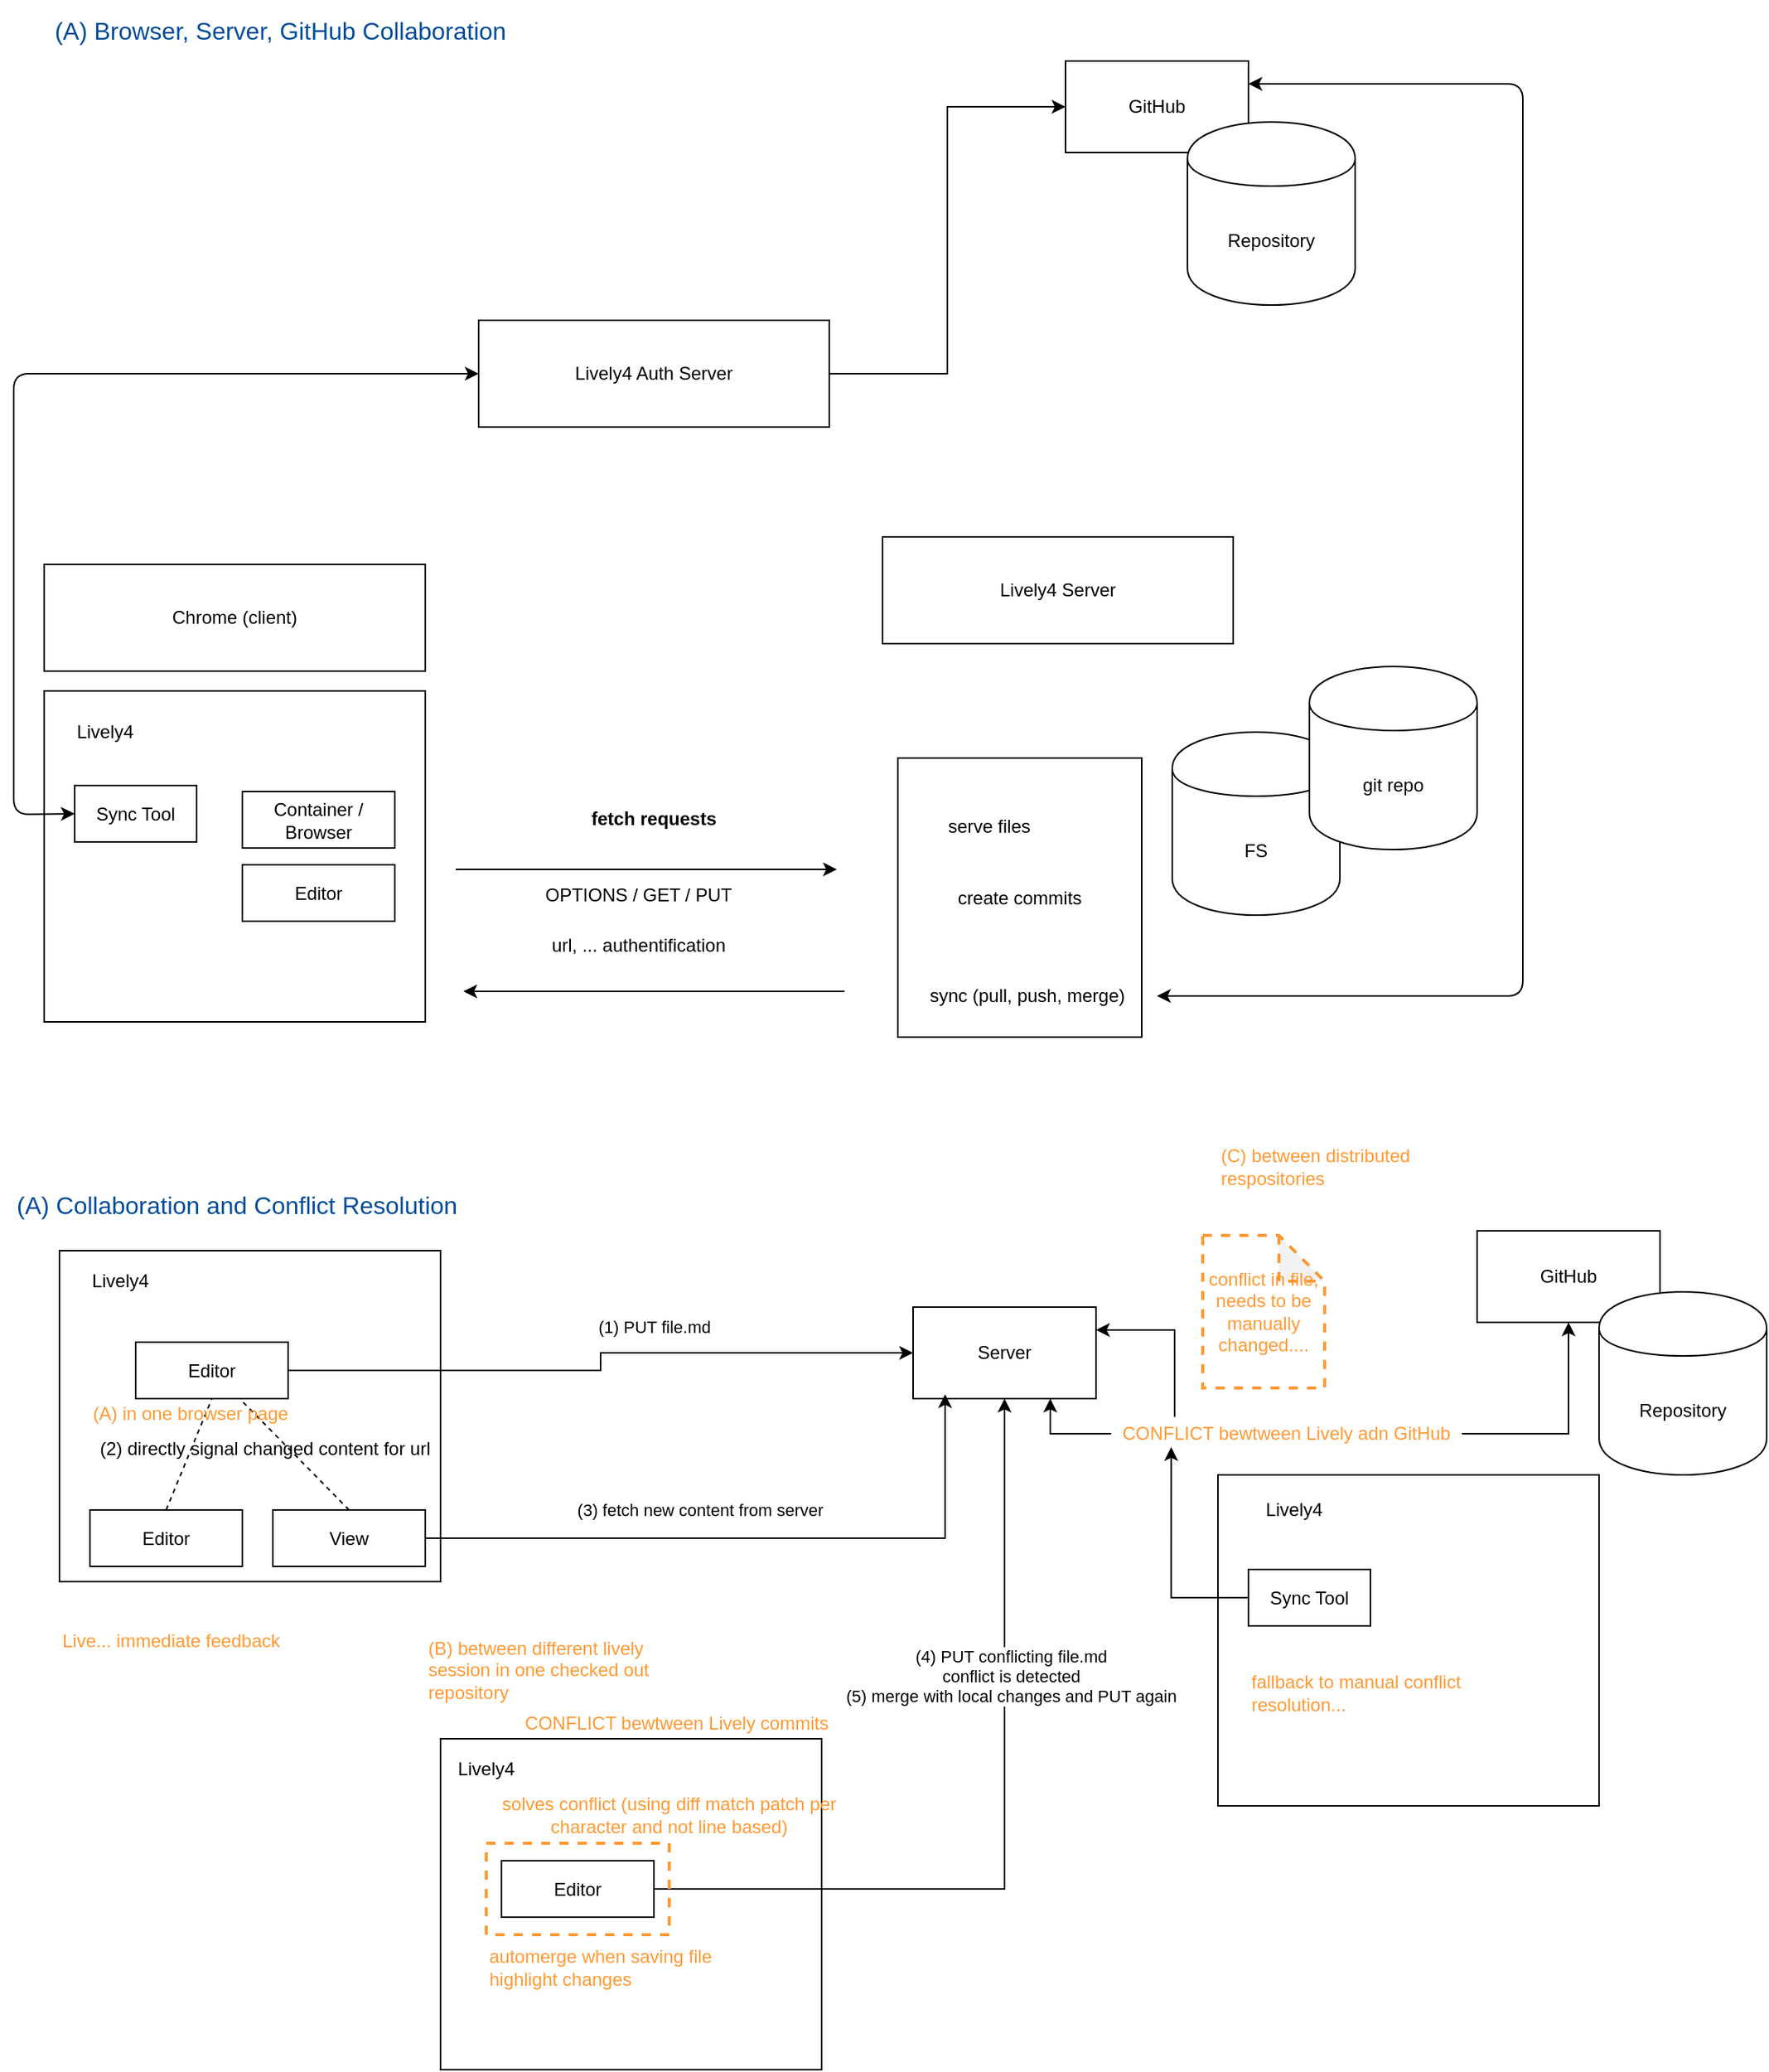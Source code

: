 <mxfile version="13.3.0" type="github">
  <diagram name="Page-1" id="97a40813-6b03-0c74-37c1-0168de264b11">
    <mxGraphModel dx="1246" dy="1358" grid="1" gridSize="10" guides="1" tooltips="1" connect="1" arrows="1" fold="1" page="1" pageScale="1" pageWidth="1000" pageHeight="300" background="#ffffff" math="0" shadow="0">
      <root>
        <mxCell id="0" />
        <mxCell id="1" parent="0" />
        <mxCell id="wsxFhhJqC8uP3kLpo3IL-1" value="" style="rounded=0;whiteSpace=wrap;html=1;" vertex="1" parent="1">
          <mxGeometry x="30" y="-117" width="250" height="217" as="geometry" />
        </mxCell>
        <mxCell id="wsxFhhJqC8uP3kLpo3IL-4" value="Chrome (client)" style="rounded=0;whiteSpace=wrap;html=1;" vertex="1" parent="1">
          <mxGeometry x="30" y="-200" width="250" height="70" as="geometry" />
        </mxCell>
        <mxCell id="wsxFhhJqC8uP3kLpo3IL-7" value="Container / Browser" style="rounded=0;whiteSpace=wrap;html=1;" vertex="1" parent="1">
          <mxGeometry x="160" y="-51" width="100" height="37" as="geometry" />
        </mxCell>
        <mxCell id="wsxFhhJqC8uP3kLpo3IL-8" value="Editor" style="rounded=0;whiteSpace=wrap;html=1;" vertex="1" parent="1">
          <mxGeometry x="160" y="-3" width="100" height="37" as="geometry" />
        </mxCell>
        <mxCell id="wsxFhhJqC8uP3kLpo3IL-9" value="Lively4 Server" style="rounded=0;whiteSpace=wrap;html=1;" vertex="1" parent="1">
          <mxGeometry x="580" y="-218" width="230" height="70" as="geometry" />
        </mxCell>
        <mxCell id="wsxFhhJqC8uP3kLpo3IL-10" value="" style="endArrow=classic;html=1;" edge="1" parent="1">
          <mxGeometry width="50" height="50" relative="1" as="geometry">
            <mxPoint x="300" as="sourcePoint" />
            <mxPoint x="550" as="targetPoint" />
          </mxGeometry>
        </mxCell>
        <mxCell id="wsxFhhJqC8uP3kLpo3IL-11" value="" style="endArrow=classic;html=1;" edge="1" parent="1">
          <mxGeometry width="50" height="50" relative="1" as="geometry">
            <mxPoint x="555" y="80" as="sourcePoint" />
            <mxPoint x="305" y="80" as="targetPoint" />
          </mxGeometry>
        </mxCell>
        <mxCell id="wsxFhhJqC8uP3kLpo3IL-12" value="&lt;b&gt;fetch requests&lt;/b&gt;" style="text;html=1;strokeColor=none;fillColor=none;align=center;verticalAlign=middle;whiteSpace=wrap;rounded=0;" vertex="1" parent="1">
          <mxGeometry x="370" y="-43" width="120" height="20" as="geometry" />
        </mxCell>
        <mxCell id="wsxFhhJqC8uP3kLpo3IL-13" value="OPTIONS / GET / PUT" style="text;html=1;strokeColor=none;fillColor=none;align=center;verticalAlign=middle;whiteSpace=wrap;rounded=0;" vertex="1" parent="1">
          <mxGeometry x="340" y="7" width="160" height="20" as="geometry" />
        </mxCell>
        <mxCell id="wsxFhhJqC8uP3kLpo3IL-14" value="url, ... authentification" style="text;html=1;strokeColor=none;fillColor=none;align=center;verticalAlign=middle;whiteSpace=wrap;rounded=0;" vertex="1" parent="1">
          <mxGeometry x="360" y="40" width="120" height="20" as="geometry" />
        </mxCell>
        <mxCell id="wsxFhhJqC8uP3kLpo3IL-15" value="FS" style="shape=cylinder;whiteSpace=wrap;html=1;boundedLbl=1;backgroundOutline=1;" vertex="1" parent="1">
          <mxGeometry x="770" y="-90" width="110" height="120" as="geometry" />
        </mxCell>
        <mxCell id="wsxFhhJqC8uP3kLpo3IL-16" value="git repo" style="shape=cylinder;whiteSpace=wrap;html=1;boundedLbl=1;backgroundOutline=1;" vertex="1" parent="1">
          <mxGeometry x="860" y="-133" width="110" height="120" as="geometry" />
        </mxCell>
        <mxCell id="wsxFhhJqC8uP3kLpo3IL-17" value="" style="rounded=0;whiteSpace=wrap;html=1;" vertex="1" parent="1">
          <mxGeometry x="590" y="-73" width="160" height="183" as="geometry" />
        </mxCell>
        <mxCell id="wsxFhhJqC8uP3kLpo3IL-18" value="serve files" style="text;html=1;strokeColor=none;fillColor=none;align=center;verticalAlign=middle;whiteSpace=wrap;rounded=0;" vertex="1" parent="1">
          <mxGeometry x="590" y="-38" width="120" height="20" as="geometry" />
        </mxCell>
        <mxCell id="wsxFhhJqC8uP3kLpo3IL-19" value="sync (pull, push, merge)" style="text;html=1;strokeColor=none;fillColor=none;align=center;verticalAlign=middle;whiteSpace=wrap;rounded=0;" vertex="1" parent="1">
          <mxGeometry x="590" y="73" width="170" height="20" as="geometry" />
        </mxCell>
        <mxCell id="wsxFhhJqC8uP3kLpo3IL-35" style="edgeStyle=orthogonalEdgeStyle;rounded=0;orthogonalLoop=1;jettySize=auto;html=1;entryX=0;entryY=0.5;entryDx=0;entryDy=0;" edge="1" parent="1" source="wsxFhhJqC8uP3kLpo3IL-21" target="wsxFhhJqC8uP3kLpo3IL-29">
          <mxGeometry relative="1" as="geometry" />
        </mxCell>
        <mxCell id="wsxFhhJqC8uP3kLpo3IL-21" value="Lively4 Auth Server" style="rounded=0;whiteSpace=wrap;html=1;" vertex="1" parent="1">
          <mxGeometry x="315" y="-360" width="230" height="70" as="geometry" />
        </mxCell>
        <mxCell id="wsxFhhJqC8uP3kLpo3IL-26" value="" style="endArrow=classic;startArrow=classic;html=1;exitX=0;exitY=0.5;exitDx=0;exitDy=0;entryX=0;entryY=0.5;entryDx=0;entryDy=0;" edge="1" parent="1" source="wsxFhhJqC8uP3kLpo3IL-27" target="wsxFhhJqC8uP3kLpo3IL-21">
          <mxGeometry width="50" height="50" relative="1" as="geometry">
            <mxPoint x="270" y="90" as="sourcePoint" />
            <mxPoint x="560" y="-550" as="targetPoint" />
            <Array as="points">
              <mxPoint x="10" y="-36" />
              <mxPoint x="10" y="-325" />
            </Array>
          </mxGeometry>
        </mxCell>
        <mxCell id="wsxFhhJqC8uP3kLpo3IL-27" value="Sync Tool" style="rounded=0;whiteSpace=wrap;html=1;" vertex="1" parent="1">
          <mxGeometry x="50" y="-55" width="80" height="37" as="geometry" />
        </mxCell>
        <mxCell id="wsxFhhJqC8uP3kLpo3IL-28" value="create commits" style="text;html=1;strokeColor=none;fillColor=none;align=center;verticalAlign=middle;whiteSpace=wrap;rounded=0;" vertex="1" parent="1">
          <mxGeometry x="610" y="8.5" width="120" height="20" as="geometry" />
        </mxCell>
        <mxCell id="wsxFhhJqC8uP3kLpo3IL-29" value="GitHub" style="rounded=0;whiteSpace=wrap;html=1;" vertex="1" parent="1">
          <mxGeometry x="700" y="-530" width="120" height="60" as="geometry" />
        </mxCell>
        <mxCell id="wsxFhhJqC8uP3kLpo3IL-30" value="Repository" style="shape=cylinder;whiteSpace=wrap;html=1;boundedLbl=1;backgroundOutline=1;" vertex="1" parent="1">
          <mxGeometry x="780" y="-490" width="110" height="120" as="geometry" />
        </mxCell>
        <mxCell id="wsxFhhJqC8uP3kLpo3IL-31" value="" style="endArrow=classic;startArrow=classic;html=1;exitX=1;exitY=0.5;exitDx=0;exitDy=0;entryX=1;entryY=0.25;entryDx=0;entryDy=0;" edge="1" parent="1" source="wsxFhhJqC8uP3kLpo3IL-19" target="wsxFhhJqC8uP3kLpo3IL-29">
          <mxGeometry width="50" height="50" relative="1" as="geometry">
            <mxPoint x="1030" y="30" as="sourcePoint" />
            <mxPoint x="1080" y="-20" as="targetPoint" />
            <Array as="points">
              <mxPoint x="1000" y="83" />
              <mxPoint x="1000" y="-515" />
            </Array>
          </mxGeometry>
        </mxCell>
        <mxCell id="wsxFhhJqC8uP3kLpo3IL-33" value="(A) Collaboration and Conflict Resolution" style="text;html=1;strokeColor=none;fillColor=none;align=left;verticalAlign=middle;whiteSpace=wrap;rounded=0;direction=south;fontSize=16;fontColor=#004C99;" vertex="1" parent="1">
          <mxGeometry x="10" y="200" width="310" height="40" as="geometry" />
        </mxCell>
        <mxCell id="wsxFhhJqC8uP3kLpo3IL-36" value="Lively4" style="text;html=1;strokeColor=none;fillColor=none;align=center;verticalAlign=middle;whiteSpace=wrap;rounded=0;" vertex="1" parent="1">
          <mxGeometry x="50" y="-100" width="40" height="20" as="geometry" />
        </mxCell>
        <mxCell id="wsxFhhJqC8uP3kLpo3IL-37" value="(A) Browser, Server, GitHub Collaboration" style="text;html=1;strokeColor=none;fillColor=none;align=center;verticalAlign=middle;whiteSpace=wrap;rounded=0;direction=south;fontSize=16;fontColor=#004C99;" vertex="1" parent="1">
          <mxGeometry x="30" y="-570" width="310" height="40" as="geometry" />
        </mxCell>
        <mxCell id="wsxFhhJqC8uP3kLpo3IL-38" value="" style="rounded=0;whiteSpace=wrap;html=1;" vertex="1" parent="1">
          <mxGeometry x="40" y="250" width="250" height="217" as="geometry" />
        </mxCell>
        <mxCell id="wsxFhhJqC8uP3kLpo3IL-45" style="edgeStyle=orthogonalEdgeStyle;rounded=0;orthogonalLoop=1;jettySize=auto;html=1;entryX=0;entryY=0.5;entryDx=0;entryDy=0;" edge="1" parent="1" source="wsxFhhJqC8uP3kLpo3IL-39" target="wsxFhhJqC8uP3kLpo3IL-44">
          <mxGeometry relative="1" as="geometry" />
        </mxCell>
        <mxCell id="wsxFhhJqC8uP3kLpo3IL-46" value="(1) PUT file.md" style="edgeLabel;html=1;align=center;verticalAlign=middle;resizable=0;points=[];" vertex="1" connectable="0" parent="wsxFhhJqC8uP3kLpo3IL-45">
          <mxGeometry x="0.247" y="1" relative="1" as="geometry">
            <mxPoint x="-11.5" y="-16" as="offset" />
          </mxGeometry>
        </mxCell>
        <mxCell id="wsxFhhJqC8uP3kLpo3IL-39" value="Editor" style="rounded=0;whiteSpace=wrap;html=1;" vertex="1" parent="1">
          <mxGeometry x="90" y="310" width="100" height="37" as="geometry" />
        </mxCell>
        <mxCell id="wsxFhhJqC8uP3kLpo3IL-40" value="Lively4" style="text;html=1;strokeColor=none;fillColor=none;align=center;verticalAlign=middle;whiteSpace=wrap;rounded=0;" vertex="1" parent="1">
          <mxGeometry x="60" y="260" width="40" height="20" as="geometry" />
        </mxCell>
        <mxCell id="wsxFhhJqC8uP3kLpo3IL-42" value="Editor" style="rounded=0;whiteSpace=wrap;html=1;" vertex="1" parent="1">
          <mxGeometry x="60" y="420" width="100" height="37" as="geometry" />
        </mxCell>
        <mxCell id="wsxFhhJqC8uP3kLpo3IL-43" value="View" style="rounded=0;whiteSpace=wrap;html=1;" vertex="1" parent="1">
          <mxGeometry x="180" y="420" width="100" height="37" as="geometry" />
        </mxCell>
        <mxCell id="wsxFhhJqC8uP3kLpo3IL-44" value="Server" style="rounded=0;whiteSpace=wrap;html=1;" vertex="1" parent="1">
          <mxGeometry x="600" y="287" width="120" height="60" as="geometry" />
        </mxCell>
        <mxCell id="wsxFhhJqC8uP3kLpo3IL-49" value="" style="endArrow=none;dashed=1;html=1;entryX=0.5;entryY=1;entryDx=0;entryDy=0;exitX=0.5;exitY=0;exitDx=0;exitDy=0;" edge="1" parent="1" source="wsxFhhJqC8uP3kLpo3IL-42" target="wsxFhhJqC8uP3kLpo3IL-39">
          <mxGeometry width="50" height="50" relative="1" as="geometry">
            <mxPoint x="310" y="430" as="sourcePoint" />
            <mxPoint x="360" y="380" as="targetPoint" />
          </mxGeometry>
        </mxCell>
        <mxCell id="wsxFhhJqC8uP3kLpo3IL-50" value="" style="endArrow=none;dashed=1;html=1;exitX=0.5;exitY=0;exitDx=0;exitDy=0;" edge="1" parent="1" source="wsxFhhJqC8uP3kLpo3IL-43" target="wsxFhhJqC8uP3kLpo3IL-39">
          <mxGeometry width="50" height="50" relative="1" as="geometry">
            <mxPoint x="120" y="430" as="sourcePoint" />
            <mxPoint x="150" y="357" as="targetPoint" />
          </mxGeometry>
        </mxCell>
        <mxCell id="wsxFhhJqC8uP3kLpo3IL-51" value="(2) directly signal changed content for url" style="text;html=1;strokeColor=none;fillColor=none;align=center;verticalAlign=middle;whiteSpace=wrap;rounded=0;" vertex="1" parent="1">
          <mxGeometry x="60" y="370" width="230" height="20" as="geometry" />
        </mxCell>
        <mxCell id="wsxFhhJqC8uP3kLpo3IL-52" style="edgeStyle=orthogonalEdgeStyle;rounded=0;orthogonalLoop=1;jettySize=auto;html=1;entryX=0.175;entryY=0.952;entryDx=0;entryDy=0;entryPerimeter=0;" edge="1" parent="1" source="wsxFhhJqC8uP3kLpo3IL-43" target="wsxFhhJqC8uP3kLpo3IL-44">
          <mxGeometry relative="1" as="geometry">
            <mxPoint x="200" y="338.471" as="sourcePoint" />
            <mxPoint x="610.0" y="327" as="targetPoint" />
          </mxGeometry>
        </mxCell>
        <mxCell id="wsxFhhJqC8uP3kLpo3IL-53" value="(3) fetch new content from server" style="edgeLabel;html=1;align=center;verticalAlign=middle;resizable=0;points=[];" vertex="1" connectable="0" parent="wsxFhhJqC8uP3kLpo3IL-52">
          <mxGeometry x="0.247" y="1" relative="1" as="geometry">
            <mxPoint x="-91.72" y="-17.52" as="offset" />
          </mxGeometry>
        </mxCell>
        <mxCell id="wsxFhhJqC8uP3kLpo3IL-54" value="" style="rounded=0;whiteSpace=wrap;html=1;" vertex="1" parent="1">
          <mxGeometry x="290" y="570" width="250" height="217" as="geometry" />
        </mxCell>
        <mxCell id="wsxFhhJqC8uP3kLpo3IL-56" style="edgeStyle=orthogonalEdgeStyle;rounded=0;orthogonalLoop=1;jettySize=auto;html=1;" edge="1" parent="1" source="wsxFhhJqC8uP3kLpo3IL-55" target="wsxFhhJqC8uP3kLpo3IL-44">
          <mxGeometry relative="1" as="geometry" />
        </mxCell>
        <mxCell id="wsxFhhJqC8uP3kLpo3IL-57" value="(4) PUT conflicting file.md&lt;br&gt;conflict is detected&lt;br&gt;(5) merge with local changes and PUT again" style="edgeLabel;html=1;align=center;verticalAlign=middle;resizable=0;points=[];" vertex="1" connectable="0" parent="wsxFhhJqC8uP3kLpo3IL-56">
          <mxGeometry x="0.342" y="-4" relative="1" as="geometry">
            <mxPoint as="offset" />
          </mxGeometry>
        </mxCell>
        <mxCell id="wsxFhhJqC8uP3kLpo3IL-55" value="Editor" style="rounded=0;whiteSpace=wrap;html=1;" vertex="1" parent="1">
          <mxGeometry x="330" y="650" width="100" height="37" as="geometry" />
        </mxCell>
        <mxCell id="wsxFhhJqC8uP3kLpo3IL-58" value="" style="rounded=0;whiteSpace=wrap;html=1;fillColor=none;dashed=1;strokeColor=#FF9933;strokeWidth=2;" vertex="1" parent="1">
          <mxGeometry x="320" y="638.5" width="120" height="60" as="geometry" />
        </mxCell>
        <mxCell id="wsxFhhJqC8uP3kLpo3IL-60" value="(A) in one browser page" style="text;html=1;strokeColor=none;fillColor=none;align=left;verticalAlign=middle;whiteSpace=wrap;rounded=0;dashed=1;fontColor=#FF9933;" vertex="1" parent="1">
          <mxGeometry x="60" y="347" width="160" height="20" as="geometry" />
        </mxCell>
        <mxCell id="wsxFhhJqC8uP3kLpo3IL-61" value="solves conflict (using diff match patch per character and not line based)" style="text;html=1;strokeColor=none;fillColor=none;align=center;verticalAlign=middle;whiteSpace=wrap;rounded=0;dashed=1;fontColor=#FF9933;" vertex="1" parent="1">
          <mxGeometry x="325" y="610" width="230" height="20" as="geometry" />
        </mxCell>
        <mxCell id="wsxFhhJqC8uP3kLpo3IL-70" style="edgeStyle=orthogonalEdgeStyle;rounded=0;orthogonalLoop=1;jettySize=auto;html=1;fontColor=#FF9933;" edge="1" parent="1" source="wsxFhhJqC8uP3kLpo3IL-62" target="wsxFhhJqC8uP3kLpo3IL-63">
          <mxGeometry relative="1" as="geometry" />
        </mxCell>
        <mxCell id="wsxFhhJqC8uP3kLpo3IL-71" style="edgeStyle=orthogonalEdgeStyle;rounded=0;orthogonalLoop=1;jettySize=auto;html=1;entryX=0.75;entryY=1;entryDx=0;entryDy=0;fontColor=#FF9933;" edge="1" parent="1" source="wsxFhhJqC8uP3kLpo3IL-62" target="wsxFhhJqC8uP3kLpo3IL-44">
          <mxGeometry relative="1" as="geometry" />
        </mxCell>
        <mxCell id="wsxFhhJqC8uP3kLpo3IL-72" style="edgeStyle=orthogonalEdgeStyle;rounded=0;orthogonalLoop=1;jettySize=auto;html=1;entryX=1;entryY=0.25;entryDx=0;entryDy=0;fontColor=#FF9933;exitX=0.181;exitY=-0.047;exitDx=0;exitDy=0;exitPerimeter=0;" edge="1" parent="1" source="wsxFhhJqC8uP3kLpo3IL-62" target="wsxFhhJqC8uP3kLpo3IL-44">
          <mxGeometry relative="1" as="geometry" />
        </mxCell>
        <mxCell id="wsxFhhJqC8uP3kLpo3IL-62" value="CONFLICT bewtween Lively adn GitHub" style="text;html=1;strokeColor=none;fillColor=none;align=center;verticalAlign=middle;whiteSpace=wrap;rounded=0;dashed=1;fontColor=#FF9933;" vertex="1" parent="1">
          <mxGeometry x="730" y="360" width="230" height="20" as="geometry" />
        </mxCell>
        <mxCell id="wsxFhhJqC8uP3kLpo3IL-63" value="GitHub" style="rounded=0;whiteSpace=wrap;html=1;" vertex="1" parent="1">
          <mxGeometry x="970" y="237" width="120" height="60" as="geometry" />
        </mxCell>
        <mxCell id="wsxFhhJqC8uP3kLpo3IL-64" value="Repository" style="shape=cylinder;whiteSpace=wrap;html=1;boundedLbl=1;backgroundOutline=1;" vertex="1" parent="1">
          <mxGeometry x="1050" y="277" width="110" height="120" as="geometry" />
        </mxCell>
        <mxCell id="wsxFhhJqC8uP3kLpo3IL-65" value="Lively4" style="text;html=1;strokeColor=none;fillColor=none;align=center;verticalAlign=middle;whiteSpace=wrap;rounded=0;" vertex="1" parent="1">
          <mxGeometry x="300" y="580" width="40" height="20" as="geometry" />
        </mxCell>
        <mxCell id="wsxFhhJqC8uP3kLpo3IL-66" value="" style="rounded=0;whiteSpace=wrap;html=1;" vertex="1" parent="1">
          <mxGeometry x="800" y="397" width="250" height="217" as="geometry" />
        </mxCell>
        <mxCell id="wsxFhhJqC8uP3kLpo3IL-69" style="edgeStyle=orthogonalEdgeStyle;rounded=0;orthogonalLoop=1;jettySize=auto;html=1;exitX=0;exitY=0.5;exitDx=0;exitDy=0;fontColor=#FF9933;entryX=0.171;entryY=0.938;entryDx=0;entryDy=0;entryPerimeter=0;" edge="1" parent="1" source="wsxFhhJqC8uP3kLpo3IL-67" target="wsxFhhJqC8uP3kLpo3IL-62">
          <mxGeometry relative="1" as="geometry" />
        </mxCell>
        <mxCell id="wsxFhhJqC8uP3kLpo3IL-67" value="Sync Tool" style="rounded=0;whiteSpace=wrap;html=1;" vertex="1" parent="1">
          <mxGeometry x="820" y="459" width="80" height="37" as="geometry" />
        </mxCell>
        <mxCell id="wsxFhhJqC8uP3kLpo3IL-68" value="Lively4" style="text;html=1;strokeColor=none;fillColor=none;align=center;verticalAlign=middle;whiteSpace=wrap;rounded=0;" vertex="1" parent="1">
          <mxGeometry x="830" y="410" width="40" height="20" as="geometry" />
        </mxCell>
        <mxCell id="wsxFhhJqC8uP3kLpo3IL-73" value="conflict in file,&lt;br&gt;needs to be manually changed...." style="shape=note;whiteSpace=wrap;html=1;backgroundOutline=1;darkOpacity=0.05;dashed=1;strokeColor=#FF9933;strokeWidth=2;fillColor=none;fontColor=#FF9933;" vertex="1" parent="1">
          <mxGeometry x="790" y="240" width="80" height="100" as="geometry" />
        </mxCell>
        <mxCell id="wsxFhhJqC8uP3kLpo3IL-74" value="CONFLICT bewtween Lively commits" style="text;html=1;strokeColor=none;fillColor=none;align=center;verticalAlign=middle;whiteSpace=wrap;rounded=0;dashed=1;fontColor=#FF9933;" vertex="1" parent="1">
          <mxGeometry x="330" y="550" width="230" height="20" as="geometry" />
        </mxCell>
        <mxCell id="wsxFhhJqC8uP3kLpo3IL-75" value="(B) between different lively session in one checked out repository" style="text;html=1;strokeColor=none;fillColor=none;align=left;verticalAlign=middle;whiteSpace=wrap;rounded=0;dashed=1;fontColor=#FF9933;" vertex="1" parent="1">
          <mxGeometry x="280" y="500" width="160" height="50" as="geometry" />
        </mxCell>
        <mxCell id="wsxFhhJqC8uP3kLpo3IL-76" value="(C) between distributed respositories" style="text;html=1;strokeColor=none;fillColor=none;align=left;verticalAlign=middle;whiteSpace=wrap;rounded=0;dashed=1;fontColor=#FF9933;" vertex="1" parent="1">
          <mxGeometry x="800" y="170" width="160" height="50" as="geometry" />
        </mxCell>
        <mxCell id="wsxFhhJqC8uP3kLpo3IL-77" value="Live... immediate feedback" style="text;html=1;strokeColor=none;fillColor=none;align=left;verticalAlign=middle;whiteSpace=wrap;rounded=0;dashed=1;fontColor=#FF9933;" vertex="1" parent="1">
          <mxGeometry x="40" y="495.5" width="160" height="20" as="geometry" />
        </mxCell>
        <mxCell id="wsxFhhJqC8uP3kLpo3IL-78" value="automerge when saving file&lt;br&gt;highlight changes" style="text;html=1;strokeColor=none;fillColor=none;align=left;verticalAlign=middle;whiteSpace=wrap;rounded=0;dashed=1;fontColor=#FF9933;" vertex="1" parent="1">
          <mxGeometry x="320" y="710" width="160" height="20" as="geometry" />
        </mxCell>
        <mxCell id="wsxFhhJqC8uP3kLpo3IL-79" value="fallback to manual conflict resolution...&amp;nbsp;" style="text;html=1;strokeColor=none;fillColor=none;align=left;verticalAlign=middle;whiteSpace=wrap;rounded=0;dashed=1;fontColor=#FF9933;" vertex="1" parent="1">
          <mxGeometry x="820" y="530" width="160" height="20" as="geometry" />
        </mxCell>
      </root>
    </mxGraphModel>
  </diagram>
</mxfile>
